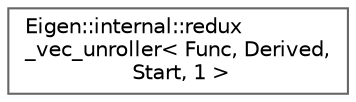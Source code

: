 digraph "类继承关系图"
{
 // LATEX_PDF_SIZE
  bgcolor="transparent";
  edge [fontname=Helvetica,fontsize=10,labelfontname=Helvetica,labelfontsize=10];
  node [fontname=Helvetica,fontsize=10,shape=box,height=0.2,width=0.4];
  rankdir="LR";
  Node0 [id="Node000000",label="Eigen::internal::redux\l_vec_unroller\< Func, Derived,\l Start, 1 \>",height=0.2,width=0.4,color="grey40", fillcolor="white", style="filled",URL="$struct_eigen_1_1internal_1_1redux__vec__unroller_3_01_func_00_01_derived_00_01_start_00_011_01_4.html",tooltip=" "];
}
